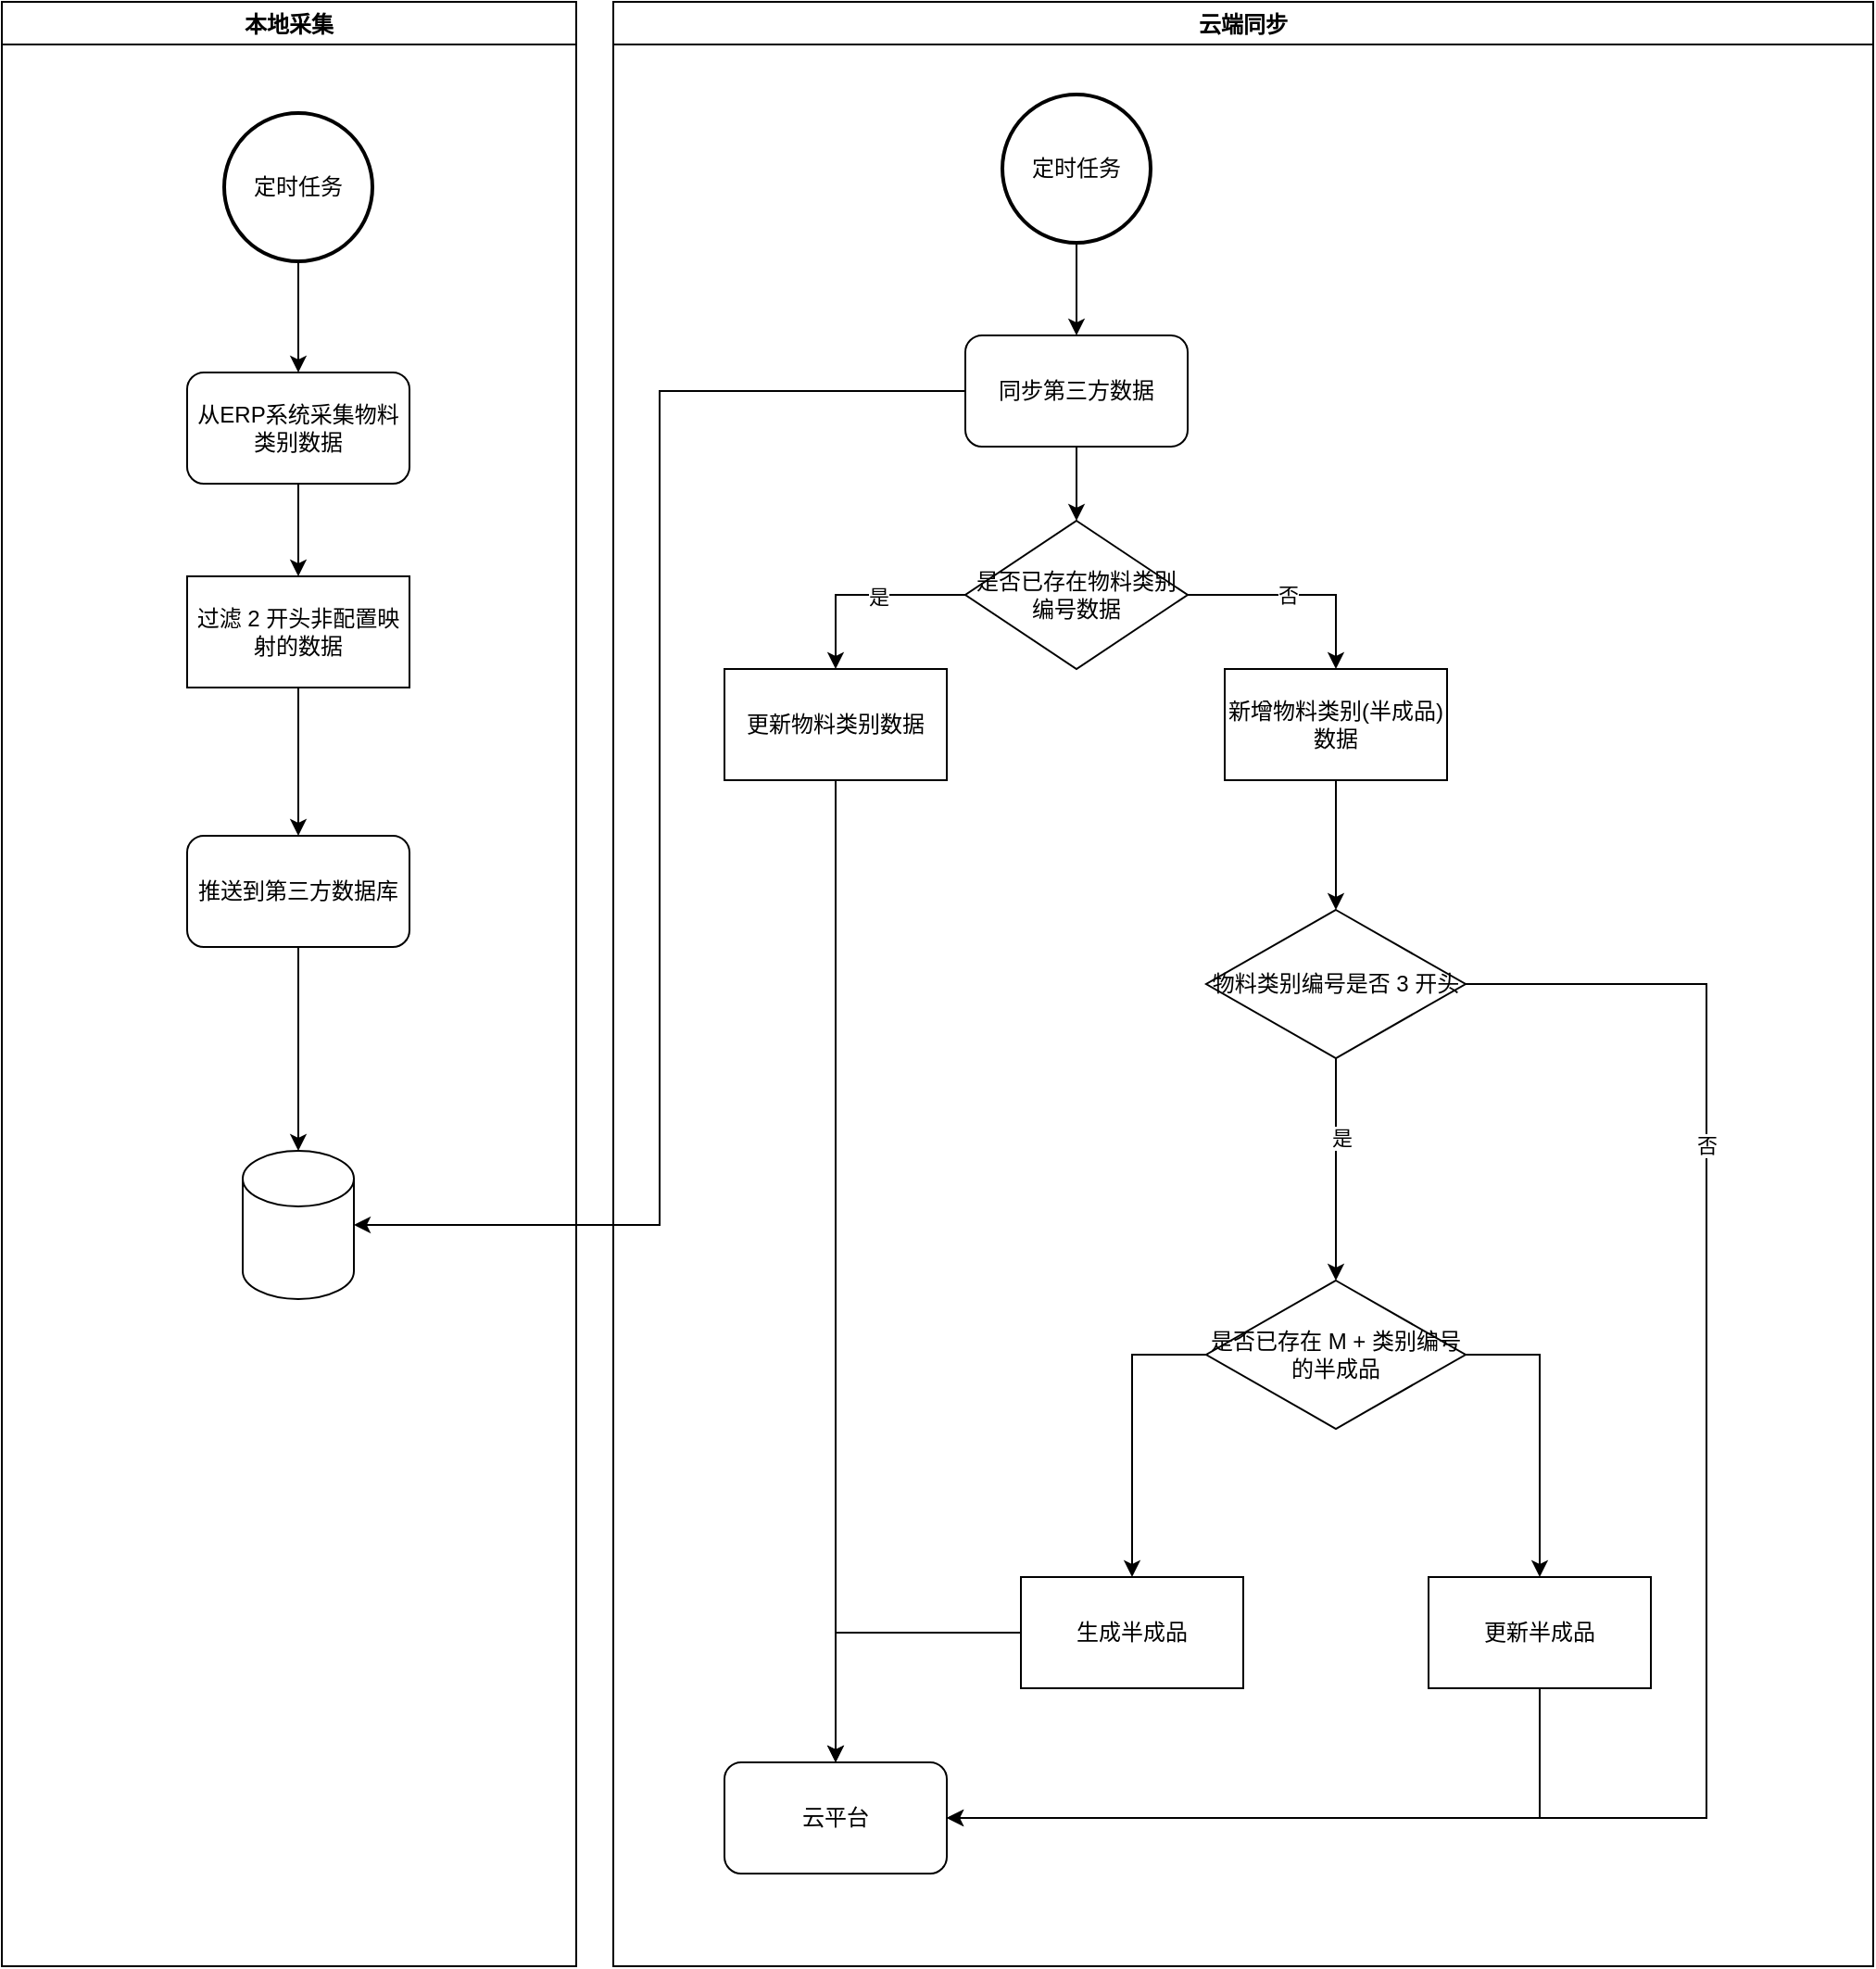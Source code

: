 <mxfile version="20.5.1" type="github">
  <diagram id="C5RBs43oDa-KdzZeNtuy" name="Page-1">
    <mxGraphModel dx="1221" dy="681" grid="1" gridSize="10" guides="1" tooltips="1" connect="1" arrows="1" fold="1" page="1" pageScale="1" pageWidth="827" pageHeight="1169" math="0" shadow="0">
      <root>
        <mxCell id="WIyWlLk6GJQsqaUBKTNV-0" />
        <mxCell id="WIyWlLk6GJQsqaUBKTNV-1" parent="WIyWlLk6GJQsqaUBKTNV-0" />
        <mxCell id="KeUmML4IdpqU2twopa0j-15" style="edgeStyle=orthogonalEdgeStyle;rounded=0;orthogonalLoop=1;jettySize=auto;html=1;exitX=0.5;exitY=1;exitDx=0;exitDy=0;exitPerimeter=0;" edge="1" parent="WIyWlLk6GJQsqaUBKTNV-1" source="KeUmML4IdpqU2twopa0j-11">
          <mxGeometry relative="1" as="geometry">
            <mxPoint x="160" y="240" as="targetPoint" />
          </mxGeometry>
        </mxCell>
        <mxCell id="KeUmML4IdpqU2twopa0j-11" value="定时任务" style="strokeWidth=2;html=1;shape=mxgraph.flowchart.start_2;whiteSpace=wrap;" vertex="1" parent="WIyWlLk6GJQsqaUBKTNV-1">
          <mxGeometry x="120" y="100" width="80" height="80" as="geometry" />
        </mxCell>
        <mxCell id="KeUmML4IdpqU2twopa0j-18" style="edgeStyle=orthogonalEdgeStyle;rounded=0;orthogonalLoop=1;jettySize=auto;html=1;exitX=0.5;exitY=1;exitDx=0;exitDy=0;" edge="1" parent="WIyWlLk6GJQsqaUBKTNV-1" source="KeUmML4IdpqU2twopa0j-16">
          <mxGeometry relative="1" as="geometry">
            <mxPoint x="160" y="350" as="targetPoint" />
          </mxGeometry>
        </mxCell>
        <mxCell id="KeUmML4IdpqU2twopa0j-16" value="从ERP系统采集物料类别数据" style="rounded=1;whiteSpace=wrap;html=1;" vertex="1" parent="WIyWlLk6GJQsqaUBKTNV-1">
          <mxGeometry x="100" y="240" width="120" height="60" as="geometry" />
        </mxCell>
        <mxCell id="KeUmML4IdpqU2twopa0j-29" style="edgeStyle=orthogonalEdgeStyle;rounded=0;orthogonalLoop=1;jettySize=auto;html=1;exitX=0.5;exitY=1;exitDx=0;exitDy=0;entryX=0.5;entryY=0;entryDx=0;entryDy=0;" edge="1" parent="WIyWlLk6GJQsqaUBKTNV-1" source="KeUmML4IdpqU2twopa0j-25" target="KeUmML4IdpqU2twopa0j-28">
          <mxGeometry relative="1" as="geometry" />
        </mxCell>
        <mxCell id="KeUmML4IdpqU2twopa0j-25" value="过滤 2 开头非配置映射的数据" style="rounded=0;whiteSpace=wrap;html=1;" vertex="1" parent="WIyWlLk6GJQsqaUBKTNV-1">
          <mxGeometry x="100" y="350" width="120" height="60" as="geometry" />
        </mxCell>
        <mxCell id="KeUmML4IdpqU2twopa0j-26" value="本地采集" style="swimlane;" vertex="1" parent="WIyWlLk6GJQsqaUBKTNV-1">
          <mxGeometry y="40" width="310" height="1060" as="geometry" />
        </mxCell>
        <mxCell id="KeUmML4IdpqU2twopa0j-78" style="edgeStyle=orthogonalEdgeStyle;rounded=0;orthogonalLoop=1;jettySize=auto;html=1;exitX=0.5;exitY=1;exitDx=0;exitDy=0;entryX=0.5;entryY=0;entryDx=0;entryDy=0;entryPerimeter=0;" edge="1" parent="KeUmML4IdpqU2twopa0j-26" source="KeUmML4IdpqU2twopa0j-28" target="KeUmML4IdpqU2twopa0j-77">
          <mxGeometry relative="1" as="geometry" />
        </mxCell>
        <mxCell id="KeUmML4IdpqU2twopa0j-28" value="推送到第三方数据库" style="rounded=1;whiteSpace=wrap;html=1;" vertex="1" parent="KeUmML4IdpqU2twopa0j-26">
          <mxGeometry x="100" y="450" width="120" height="60" as="geometry" />
        </mxCell>
        <mxCell id="KeUmML4IdpqU2twopa0j-77" value="" style="shape=cylinder3;whiteSpace=wrap;html=1;boundedLbl=1;backgroundOutline=1;size=15;" vertex="1" parent="KeUmML4IdpqU2twopa0j-26">
          <mxGeometry x="130" y="620" width="60" height="80" as="geometry" />
        </mxCell>
        <mxCell id="KeUmML4IdpqU2twopa0j-27" value="云端同步" style="swimlane;" vertex="1" parent="WIyWlLk6GJQsqaUBKTNV-1">
          <mxGeometry x="330" y="40" width="680" height="1060" as="geometry" />
        </mxCell>
        <mxCell id="KeUmML4IdpqU2twopa0j-34" style="edgeStyle=orthogonalEdgeStyle;rounded=0;orthogonalLoop=1;jettySize=auto;html=1;exitX=0.5;exitY=1;exitDx=0;exitDy=0;exitPerimeter=0;entryX=0.5;entryY=0;entryDx=0;entryDy=0;" edge="1" parent="KeUmML4IdpqU2twopa0j-27" source="KeUmML4IdpqU2twopa0j-30" target="KeUmML4IdpqU2twopa0j-32">
          <mxGeometry relative="1" as="geometry" />
        </mxCell>
        <mxCell id="KeUmML4IdpqU2twopa0j-30" value="定时任务" style="strokeWidth=2;html=1;shape=mxgraph.flowchart.start_2;whiteSpace=wrap;" vertex="1" parent="KeUmML4IdpqU2twopa0j-27">
          <mxGeometry x="210" y="50" width="80" height="80" as="geometry" />
        </mxCell>
        <mxCell id="KeUmML4IdpqU2twopa0j-37" style="edgeStyle=orthogonalEdgeStyle;rounded=0;orthogonalLoop=1;jettySize=auto;html=1;exitX=0.5;exitY=1;exitDx=0;exitDy=0;entryX=0.5;entryY=0;entryDx=0;entryDy=0;" edge="1" parent="KeUmML4IdpqU2twopa0j-27" source="KeUmML4IdpqU2twopa0j-32" target="KeUmML4IdpqU2twopa0j-35">
          <mxGeometry relative="1" as="geometry" />
        </mxCell>
        <mxCell id="KeUmML4IdpqU2twopa0j-32" value="同步第三方数据" style="rounded=1;whiteSpace=wrap;html=1;" vertex="1" parent="KeUmML4IdpqU2twopa0j-27">
          <mxGeometry x="190" y="180" width="120" height="60" as="geometry" />
        </mxCell>
        <mxCell id="KeUmML4IdpqU2twopa0j-42" style="edgeStyle=orthogonalEdgeStyle;rounded=0;orthogonalLoop=1;jettySize=auto;html=1;exitX=0;exitY=0.5;exitDx=0;exitDy=0;entryX=0.5;entryY=0;entryDx=0;entryDy=0;" edge="1" parent="KeUmML4IdpqU2twopa0j-27" source="KeUmML4IdpqU2twopa0j-35" target="KeUmML4IdpqU2twopa0j-40">
          <mxGeometry relative="1" as="geometry" />
        </mxCell>
        <mxCell id="KeUmML4IdpqU2twopa0j-44" value="是" style="edgeLabel;html=1;align=center;verticalAlign=middle;resizable=0;points=[];" vertex="1" connectable="0" parent="KeUmML4IdpqU2twopa0j-42">
          <mxGeometry x="-0.135" y="1" relative="1" as="geometry">
            <mxPoint as="offset" />
          </mxGeometry>
        </mxCell>
        <mxCell id="KeUmML4IdpqU2twopa0j-43" style="edgeStyle=orthogonalEdgeStyle;rounded=0;orthogonalLoop=1;jettySize=auto;html=1;exitX=1;exitY=0.5;exitDx=0;exitDy=0;entryX=0.5;entryY=0;entryDx=0;entryDy=0;" edge="1" parent="KeUmML4IdpqU2twopa0j-27" source="KeUmML4IdpqU2twopa0j-35" target="KeUmML4IdpqU2twopa0j-41">
          <mxGeometry relative="1" as="geometry" />
        </mxCell>
        <mxCell id="KeUmML4IdpqU2twopa0j-45" value="否" style="edgeLabel;html=1;align=center;verticalAlign=middle;resizable=0;points=[];" vertex="1" connectable="0" parent="KeUmML4IdpqU2twopa0j-43">
          <mxGeometry x="-0.096" relative="1" as="geometry">
            <mxPoint as="offset" />
          </mxGeometry>
        </mxCell>
        <mxCell id="KeUmML4IdpqU2twopa0j-35" value="是否已存在物料类别编号数据" style="rhombus;whiteSpace=wrap;html=1;" vertex="1" parent="KeUmML4IdpqU2twopa0j-27">
          <mxGeometry x="190" y="280" width="120" height="80" as="geometry" />
        </mxCell>
        <mxCell id="KeUmML4IdpqU2twopa0j-40" value="更新物料类别数据" style="rounded=0;whiteSpace=wrap;html=1;" vertex="1" parent="KeUmML4IdpqU2twopa0j-27">
          <mxGeometry x="60" y="360" width="120" height="60" as="geometry" />
        </mxCell>
        <mxCell id="KeUmML4IdpqU2twopa0j-64" style="edgeStyle=orthogonalEdgeStyle;rounded=0;orthogonalLoop=1;jettySize=auto;html=1;exitX=0.5;exitY=1;exitDx=0;exitDy=0;entryX=0.5;entryY=0;entryDx=0;entryDy=0;" edge="1" parent="KeUmML4IdpqU2twopa0j-27" source="KeUmML4IdpqU2twopa0j-41" target="KeUmML4IdpqU2twopa0j-51">
          <mxGeometry relative="1" as="geometry" />
        </mxCell>
        <mxCell id="KeUmML4IdpqU2twopa0j-41" value="新增物料类别(半成品)数据" style="rounded=0;whiteSpace=wrap;html=1;" vertex="1" parent="KeUmML4IdpqU2twopa0j-27">
          <mxGeometry x="330" y="360" width="120" height="60" as="geometry" />
        </mxCell>
        <mxCell id="KeUmML4IdpqU2twopa0j-55" style="edgeStyle=orthogonalEdgeStyle;rounded=0;orthogonalLoop=1;jettySize=auto;html=1;exitX=0.5;exitY=1;exitDx=0;exitDy=0;entryX=0.5;entryY=0;entryDx=0;entryDy=0;" edge="1" parent="KeUmML4IdpqU2twopa0j-27" source="KeUmML4IdpqU2twopa0j-51" target="KeUmML4IdpqU2twopa0j-52">
          <mxGeometry relative="1" as="geometry" />
        </mxCell>
        <mxCell id="KeUmML4IdpqU2twopa0j-56" value="是" style="edgeLabel;html=1;align=center;verticalAlign=middle;resizable=0;points=[];" vertex="1" connectable="0" parent="KeUmML4IdpqU2twopa0j-55">
          <mxGeometry x="-0.305" y="3" relative="1" as="geometry">
            <mxPoint y="1" as="offset" />
          </mxGeometry>
        </mxCell>
        <mxCell id="KeUmML4IdpqU2twopa0j-74" style="edgeStyle=orthogonalEdgeStyle;rounded=0;orthogonalLoop=1;jettySize=auto;html=1;exitX=1;exitY=0.5;exitDx=0;exitDy=0;entryX=1;entryY=0.5;entryDx=0;entryDy=0;" edge="1" parent="KeUmML4IdpqU2twopa0j-27" source="KeUmML4IdpqU2twopa0j-51" target="KeUmML4IdpqU2twopa0j-46">
          <mxGeometry relative="1" as="geometry">
            <Array as="points">
              <mxPoint x="590" y="530" />
              <mxPoint x="590" y="980" />
            </Array>
          </mxGeometry>
        </mxCell>
        <mxCell id="KeUmML4IdpqU2twopa0j-76" value="否" style="edgeLabel;html=1;align=center;verticalAlign=middle;resizable=0;points=[];" vertex="1" connectable="0" parent="KeUmML4IdpqU2twopa0j-74">
          <mxGeometry x="-0.562" relative="1" as="geometry">
            <mxPoint as="offset" />
          </mxGeometry>
        </mxCell>
        <mxCell id="KeUmML4IdpqU2twopa0j-51" value="物料类别编号是否 3 开头" style="rhombus;whiteSpace=wrap;html=1;" vertex="1" parent="KeUmML4IdpqU2twopa0j-27">
          <mxGeometry x="320" y="490" width="140" height="80" as="geometry" />
        </mxCell>
        <mxCell id="KeUmML4IdpqU2twopa0j-71" style="edgeStyle=orthogonalEdgeStyle;rounded=0;orthogonalLoop=1;jettySize=auto;html=1;exitX=1;exitY=0.5;exitDx=0;exitDy=0;entryX=0.5;entryY=0;entryDx=0;entryDy=0;" edge="1" parent="KeUmML4IdpqU2twopa0j-27" source="KeUmML4IdpqU2twopa0j-52" target="KeUmML4IdpqU2twopa0j-69">
          <mxGeometry relative="1" as="geometry" />
        </mxCell>
        <mxCell id="KeUmML4IdpqU2twopa0j-72" style="edgeStyle=orthogonalEdgeStyle;rounded=0;orthogonalLoop=1;jettySize=auto;html=1;exitX=0;exitY=0.5;exitDx=0;exitDy=0;entryX=0.5;entryY=0;entryDx=0;entryDy=0;" edge="1" parent="KeUmML4IdpqU2twopa0j-27" source="KeUmML4IdpqU2twopa0j-52" target="KeUmML4IdpqU2twopa0j-59">
          <mxGeometry relative="1" as="geometry" />
        </mxCell>
        <mxCell id="KeUmML4IdpqU2twopa0j-52" value="是否已存在 M + 类别编号的半成品" style="rhombus;whiteSpace=wrap;html=1;" vertex="1" parent="KeUmML4IdpqU2twopa0j-27">
          <mxGeometry x="320" y="690" width="140" height="80" as="geometry" />
        </mxCell>
        <mxCell id="KeUmML4IdpqU2twopa0j-46" value="云平台" style="rounded=1;whiteSpace=wrap;html=1;" vertex="1" parent="KeUmML4IdpqU2twopa0j-27">
          <mxGeometry x="60" y="950" width="120" height="60" as="geometry" />
        </mxCell>
        <mxCell id="KeUmML4IdpqU2twopa0j-47" style="edgeStyle=orthogonalEdgeStyle;rounded=0;orthogonalLoop=1;jettySize=auto;html=1;exitX=0.5;exitY=1;exitDx=0;exitDy=0;entryX=0.5;entryY=0;entryDx=0;entryDy=0;" edge="1" parent="KeUmML4IdpqU2twopa0j-27" source="KeUmML4IdpqU2twopa0j-40" target="KeUmML4IdpqU2twopa0j-46">
          <mxGeometry relative="1" as="geometry" />
        </mxCell>
        <mxCell id="KeUmML4IdpqU2twopa0j-59" value="生成半成品" style="rounded=0;whiteSpace=wrap;html=1;" vertex="1" parent="KeUmML4IdpqU2twopa0j-27">
          <mxGeometry x="220" y="850" width="120" height="60" as="geometry" />
        </mxCell>
        <mxCell id="KeUmML4IdpqU2twopa0j-65" style="edgeStyle=orthogonalEdgeStyle;rounded=0;orthogonalLoop=1;jettySize=auto;html=1;exitX=0;exitY=0.5;exitDx=0;exitDy=0;entryX=0.5;entryY=0;entryDx=0;entryDy=0;" edge="1" parent="KeUmML4IdpqU2twopa0j-27" source="KeUmML4IdpqU2twopa0j-59" target="KeUmML4IdpqU2twopa0j-46">
          <mxGeometry relative="1" as="geometry" />
        </mxCell>
        <mxCell id="KeUmML4IdpqU2twopa0j-73" style="edgeStyle=orthogonalEdgeStyle;rounded=0;orthogonalLoop=1;jettySize=auto;html=1;exitX=0.5;exitY=1;exitDx=0;exitDy=0;entryX=1;entryY=0.5;entryDx=0;entryDy=0;" edge="1" parent="KeUmML4IdpqU2twopa0j-27" source="KeUmML4IdpqU2twopa0j-69" target="KeUmML4IdpqU2twopa0j-46">
          <mxGeometry relative="1" as="geometry" />
        </mxCell>
        <mxCell id="KeUmML4IdpqU2twopa0j-69" value="更新半成品" style="rounded=0;whiteSpace=wrap;html=1;" vertex="1" parent="KeUmML4IdpqU2twopa0j-27">
          <mxGeometry x="440" y="850" width="120" height="60" as="geometry" />
        </mxCell>
        <mxCell id="KeUmML4IdpqU2twopa0j-33" style="edgeStyle=orthogonalEdgeStyle;rounded=0;orthogonalLoop=1;jettySize=auto;html=1;exitX=0;exitY=0.5;exitDx=0;exitDy=0;entryX=1;entryY=0.5;entryDx=0;entryDy=0;entryPerimeter=0;" edge="1" parent="WIyWlLk6GJQsqaUBKTNV-1" source="KeUmML4IdpqU2twopa0j-32" target="KeUmML4IdpqU2twopa0j-77">
          <mxGeometry relative="1" as="geometry" />
        </mxCell>
      </root>
    </mxGraphModel>
  </diagram>
</mxfile>
